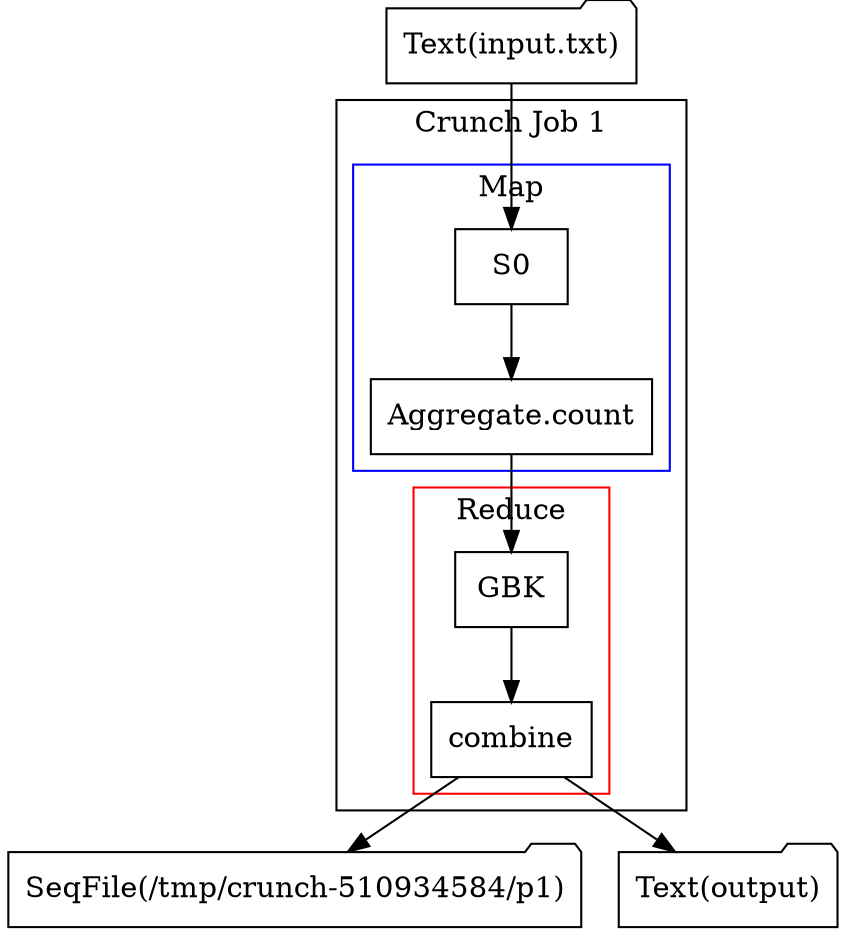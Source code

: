 digraph G {
  "SeqFile(/tmp/crunch-510934584/p1)" [label="SeqFile(/tmp/crunch-510934584/p1)" shape=folder];
  "Text(output)" [label="Text(output)" shape=folder];
  "Text(input.txt)" [label="Text(input.txt)" shape=folder];
  subgraph "cluster-job1" {
    label="Crunch Job 1";
    subgraph "cluster-job1-map" {
      label = Map; color = blue;
      "S0@402009651@1561063579" [label="S0" shape=box];
      "Aggregate.count@1961501712@1561063579" [label="Aggregate.count" shape=box];
    }
    subgraph "cluster-job1-reduce" {
      label = Reduce; color = red;
      "GBK@150138649@1561063579" [label="GBK" shape=box];
      "combine@137225802@1561063579" [label="combine" shape=box];
    }
  }
  "combine@137225802@1561063579" -> "SeqFile(/tmp/crunch-510934584/p1)";
  "GBK@150138649@1561063579" -> "combine@137225802@1561063579";
  "S0@402009651@1561063579" -> "Aggregate.count@1961501712@1561063579";
  "Text(input.txt)" -> "S0@402009651@1561063579";
  "Aggregate.count@1961501712@1561063579" -> "GBK@150138649@1561063579";
  "combine@137225802@1561063579" -> "Text(output)";
}
